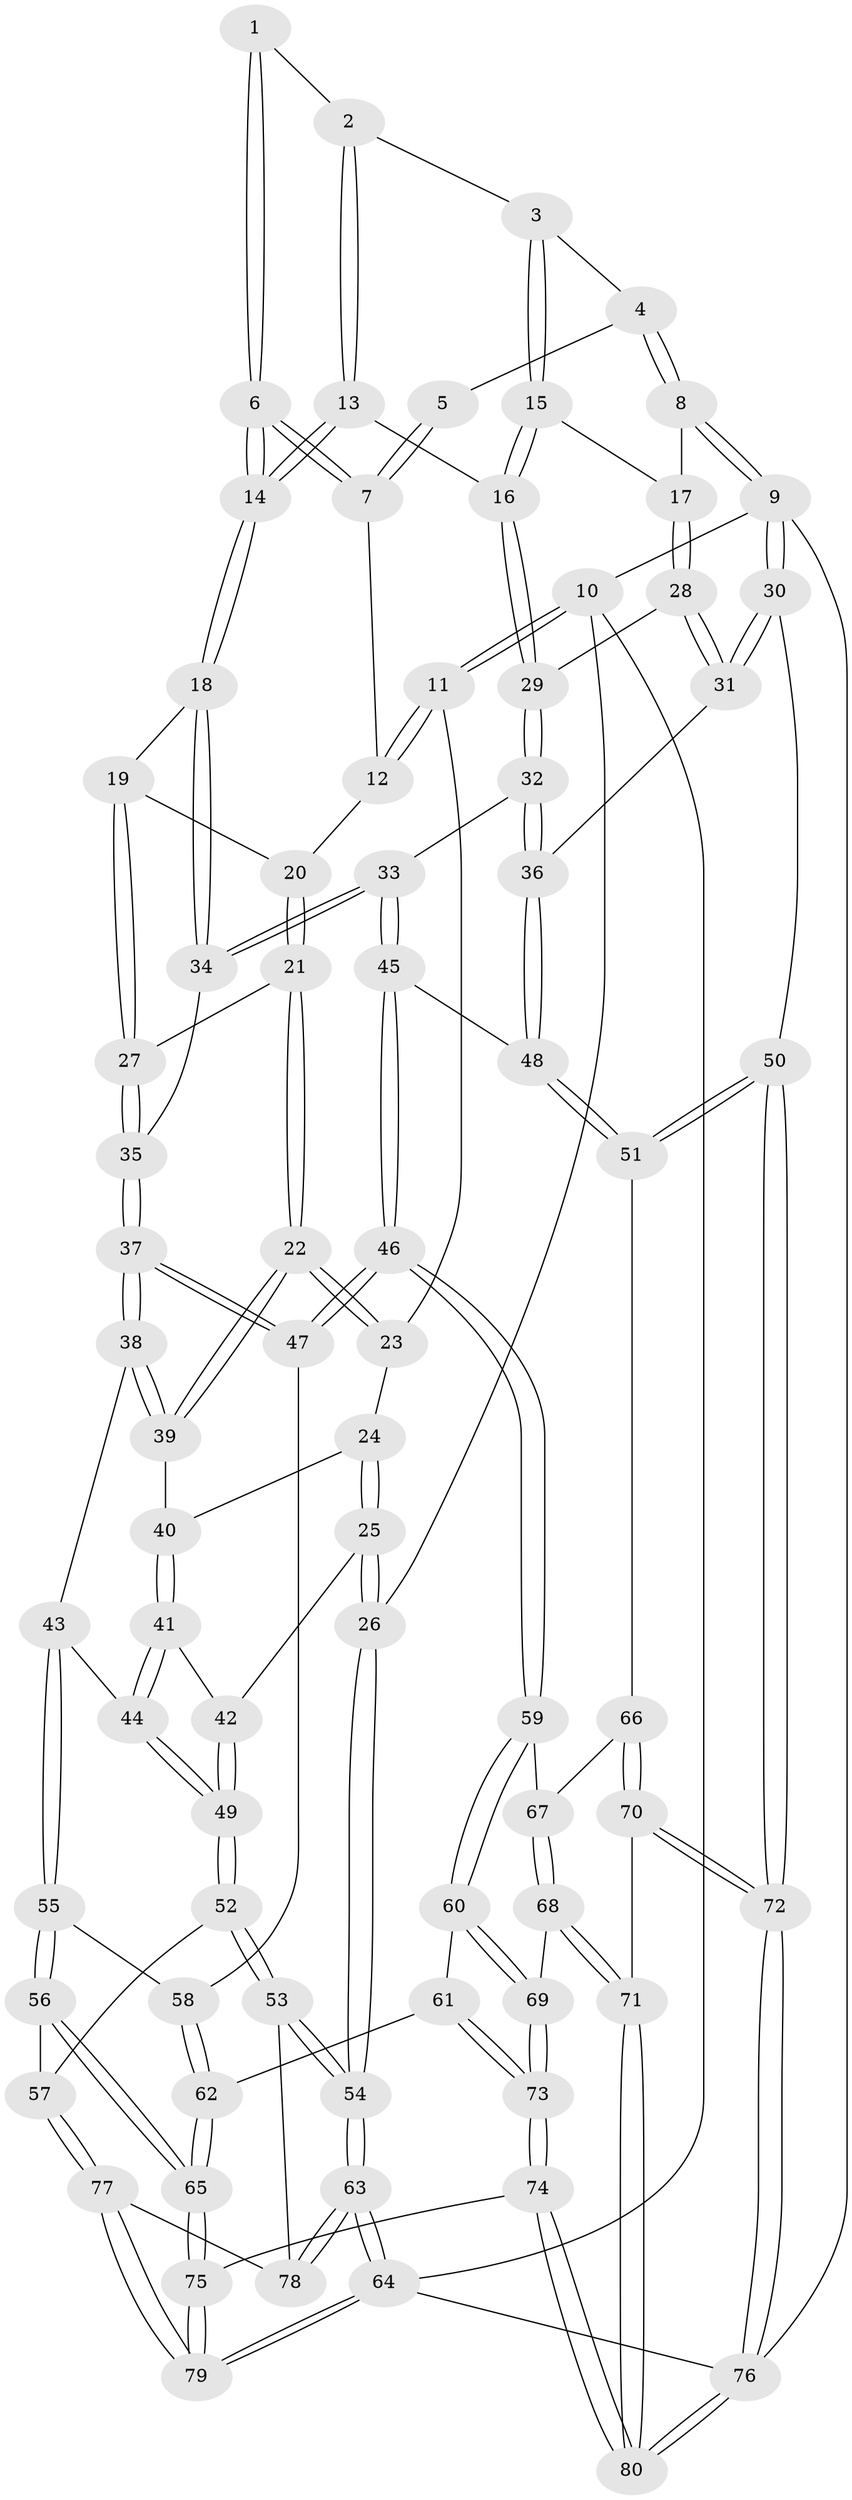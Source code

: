 // coarse degree distribution, {3: 0.08888888888888889, 5: 0.4222222222222222, 4: 0.4444444444444444, 7: 0.022222222222222223, 6: 0.022222222222222223}
// Generated by graph-tools (version 1.1) at 2025/52/02/27/25 19:52:38]
// undirected, 80 vertices, 197 edges
graph export_dot {
graph [start="1"]
  node [color=gray90,style=filled];
  1 [pos="+0.6609436725634723+0.0647269978551229"];
  2 [pos="+0.7158772456864902+0.14155529988459367"];
  3 [pos="+0.8358676810406332+0.09906328047995583"];
  4 [pos="+0.9491948561024997+0"];
  5 [pos="+0.6588764694034058+0"];
  6 [pos="+0.596221744970672+0.23684625056284925"];
  7 [pos="+0.3651895042431907+0"];
  8 [pos="+1+0"];
  9 [pos="+1+0"];
  10 [pos="+0+0"];
  11 [pos="+0.13794281756182372+0"];
  12 [pos="+0.34502760845569375+0"];
  13 [pos="+0.652089343188282+0.26368778657902187"];
  14 [pos="+0.60606670379653+0.26348547500382163"];
  15 [pos="+0.8378103031954898+0.1875624268282334"];
  16 [pos="+0.6682255932216593+0.2683884012730806"];
  17 [pos="+0.9048101484496197+0.27153538350138373"];
  18 [pos="+0.5952722160657025+0.2760405711916242"];
  19 [pos="+0.5133233096423263+0.28631079027158407"];
  20 [pos="+0.39634053615104753+0.21521939793434094"];
  21 [pos="+0.33334490210574513+0.36432586932672784"];
  22 [pos="+0.2499023282600929+0.372459462039024"];
  23 [pos="+0.1716219541302124+0.1656986619199599"];
  24 [pos="+0.0006545615618254151+0.38658123052407206"];
  25 [pos="+0+0.43279971848138"];
  26 [pos="+0+0.43438588674128387"];
  27 [pos="+0.3746887885473535+0.37851014136332817"];
  28 [pos="+0.9231950098705337+0.30585461590334395"];
  29 [pos="+0.745518421566889+0.3430815184859282"];
  30 [pos="+1+0.37576971522774877"];
  31 [pos="+0.9935150603655386+0.3568061737023237"];
  32 [pos="+0.7505048970860043+0.45790724112524533"];
  33 [pos="+0.5750950870704872+0.46882813414020147"];
  34 [pos="+0.5718918023333073+0.4614155514069732"];
  35 [pos="+0.40481090954278365+0.41191361030439677"];
  36 [pos="+0.8084143519062186+0.511098889137638"];
  37 [pos="+0.39934912149125684+0.5743486115700633"];
  38 [pos="+0.34465309257848165+0.5505113229283278"];
  39 [pos="+0.24601306982315152+0.3784675252712824"];
  40 [pos="+0.24372193098052505+0.3805621028146399"];
  41 [pos="+0.18644302545326527+0.5045003307881812"];
  42 [pos="+0.06138302134614971+0.5091982445707268"];
  43 [pos="+0.22503033613539655+0.5827558344420238"];
  44 [pos="+0.20272692072500373+0.5698973349050317"];
  45 [pos="+0.5521797982714761+0.6080463261605188"];
  46 [pos="+0.5428001479287866+0.6194340991131908"];
  47 [pos="+0.40229072777165475+0.5782875326286255"];
  48 [pos="+0.8109766012690749+0.6086411478996439"];
  49 [pos="+0.09676905246009518+0.6842540660551815"];
  50 [pos="+1+0.6215451792476692"];
  51 [pos="+0.8239532854544499+0.6283775218337514"];
  52 [pos="+0.09662770050837095+0.6845540783089067"];
  53 [pos="+0+0.7178492490049798"];
  54 [pos="+0+0.7172086046541866"];
  55 [pos="+0.282083150731711+0.6700492192935472"];
  56 [pos="+0.25793832561986446+0.7833090052134927"];
  57 [pos="+0.1997840593523777+0.7848981874333771"];
  58 [pos="+0.3537909717506704+0.6348784287092716"];
  59 [pos="+0.5421566290559143+0.6398377935592353"];
  60 [pos="+0.4955554093070165+0.739222257353264"];
  61 [pos="+0.47497999705188937+0.762960126739557"];
  62 [pos="+0.41008058748237586+0.7750412159127962"];
  63 [pos="+0+1"];
  64 [pos="+0+1"];
  65 [pos="+0.31260642961582785+0.818946175255444"];
  66 [pos="+0.8125508867742643+0.6958292657268215"];
  67 [pos="+0.6541910958026779+0.7376632229399372"];
  68 [pos="+0.6639267562614003+0.8477894331982178"];
  69 [pos="+0.6586351913441156+0.849098590910424"];
  70 [pos="+0.8191937976989226+0.7348932129116642"];
  71 [pos="+0.7854830242355124+0.8903883230633463"];
  72 [pos="+1+0.8944330445276266"];
  73 [pos="+0.529192213733842+0.9392185356623037"];
  74 [pos="+0.4764601091992859+1"];
  75 [pos="+0.3599496196555388+1"];
  76 [pos="+1+1"];
  77 [pos="+0.14459691002514113+0.8536417637397927"];
  78 [pos="+0.1006496605680701+0.8524284721181272"];
  79 [pos="+0.14885141868202564+1"];
  80 [pos="+0.9914070387056687+1"];
  1 -- 2;
  1 -- 6;
  1 -- 6;
  2 -- 3;
  2 -- 13;
  2 -- 13;
  3 -- 4;
  3 -- 15;
  3 -- 15;
  4 -- 5;
  4 -- 8;
  4 -- 8;
  5 -- 7;
  5 -- 7;
  6 -- 7;
  6 -- 7;
  6 -- 14;
  6 -- 14;
  7 -- 12;
  8 -- 9;
  8 -- 9;
  8 -- 17;
  9 -- 10;
  9 -- 30;
  9 -- 30;
  9 -- 76;
  10 -- 11;
  10 -- 11;
  10 -- 26;
  10 -- 64;
  11 -- 12;
  11 -- 12;
  11 -- 23;
  12 -- 20;
  13 -- 14;
  13 -- 14;
  13 -- 16;
  14 -- 18;
  14 -- 18;
  15 -- 16;
  15 -- 16;
  15 -- 17;
  16 -- 29;
  16 -- 29;
  17 -- 28;
  17 -- 28;
  18 -- 19;
  18 -- 34;
  18 -- 34;
  19 -- 20;
  19 -- 27;
  19 -- 27;
  20 -- 21;
  20 -- 21;
  21 -- 22;
  21 -- 22;
  21 -- 27;
  22 -- 23;
  22 -- 23;
  22 -- 39;
  22 -- 39;
  23 -- 24;
  24 -- 25;
  24 -- 25;
  24 -- 40;
  25 -- 26;
  25 -- 26;
  25 -- 42;
  26 -- 54;
  26 -- 54;
  27 -- 35;
  27 -- 35;
  28 -- 29;
  28 -- 31;
  28 -- 31;
  29 -- 32;
  29 -- 32;
  30 -- 31;
  30 -- 31;
  30 -- 50;
  31 -- 36;
  32 -- 33;
  32 -- 36;
  32 -- 36;
  33 -- 34;
  33 -- 34;
  33 -- 45;
  33 -- 45;
  34 -- 35;
  35 -- 37;
  35 -- 37;
  36 -- 48;
  36 -- 48;
  37 -- 38;
  37 -- 38;
  37 -- 47;
  37 -- 47;
  38 -- 39;
  38 -- 39;
  38 -- 43;
  39 -- 40;
  40 -- 41;
  40 -- 41;
  41 -- 42;
  41 -- 44;
  41 -- 44;
  42 -- 49;
  42 -- 49;
  43 -- 44;
  43 -- 55;
  43 -- 55;
  44 -- 49;
  44 -- 49;
  45 -- 46;
  45 -- 46;
  45 -- 48;
  46 -- 47;
  46 -- 47;
  46 -- 59;
  46 -- 59;
  47 -- 58;
  48 -- 51;
  48 -- 51;
  49 -- 52;
  49 -- 52;
  50 -- 51;
  50 -- 51;
  50 -- 72;
  50 -- 72;
  51 -- 66;
  52 -- 53;
  52 -- 53;
  52 -- 57;
  53 -- 54;
  53 -- 54;
  53 -- 78;
  54 -- 63;
  54 -- 63;
  55 -- 56;
  55 -- 56;
  55 -- 58;
  56 -- 57;
  56 -- 65;
  56 -- 65;
  57 -- 77;
  57 -- 77;
  58 -- 62;
  58 -- 62;
  59 -- 60;
  59 -- 60;
  59 -- 67;
  60 -- 61;
  60 -- 69;
  60 -- 69;
  61 -- 62;
  61 -- 73;
  61 -- 73;
  62 -- 65;
  62 -- 65;
  63 -- 64;
  63 -- 64;
  63 -- 78;
  63 -- 78;
  64 -- 79;
  64 -- 79;
  64 -- 76;
  65 -- 75;
  65 -- 75;
  66 -- 67;
  66 -- 70;
  66 -- 70;
  67 -- 68;
  67 -- 68;
  68 -- 69;
  68 -- 71;
  68 -- 71;
  69 -- 73;
  69 -- 73;
  70 -- 71;
  70 -- 72;
  70 -- 72;
  71 -- 80;
  71 -- 80;
  72 -- 76;
  72 -- 76;
  73 -- 74;
  73 -- 74;
  74 -- 75;
  74 -- 80;
  74 -- 80;
  75 -- 79;
  75 -- 79;
  76 -- 80;
  76 -- 80;
  77 -- 78;
  77 -- 79;
  77 -- 79;
}
